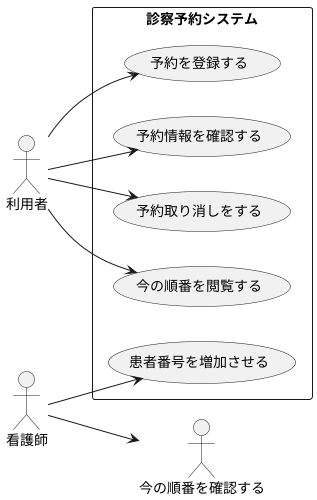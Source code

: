 @startuml
left to right direction
actor 利用者 as a
actor 看護師 as b
rectangle 診察予約システム{
    usecase 予約を登録する
    usecase 予約情報を確認する
    usecase 予約取り消しをする
    usecase 今の順番を閲覧する
    usecase 患者番号を増加させる
}
    a --> 予約を登録する
    a --> 予約情報を確認する
    a --> 予約取り消しをする
    a --> 今の順番を閲覧する
    b --> 患者番号を増加させる
    b --> 今の順番を確認する
@enduml